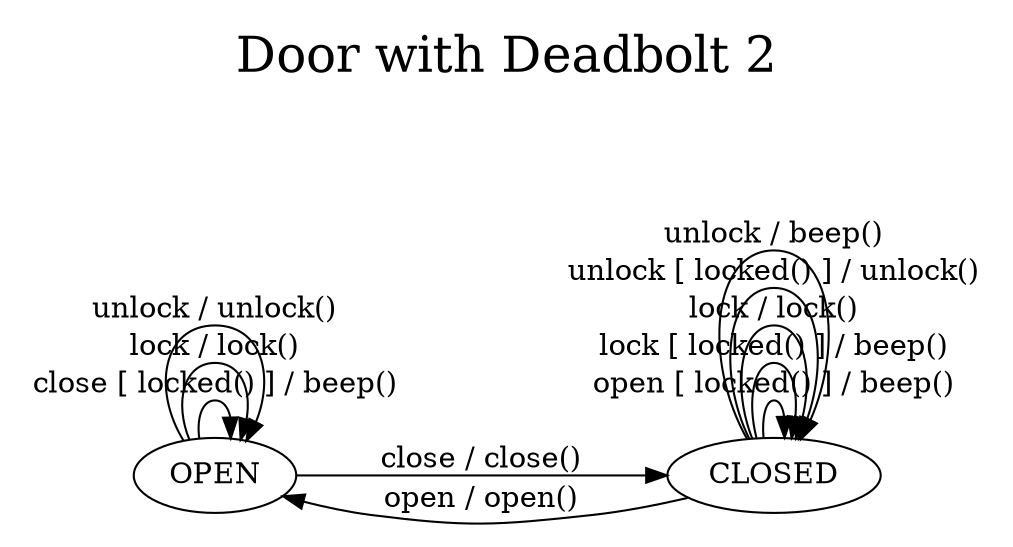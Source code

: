 digraph light_switch
{
    rankdir="LR"
    ranksep="1.0"
    margin="0.1"
    labelloc="t"
    label="Door with Deadbolt 2"
    fontsize="24"
    
    OPEN -> OPEN [ label=" close [ locked() ] / beep() " ]
    OPEN -> CLOSED [ label=" close / close() " ]

    CLOSED -> CLOSED [ label=" open [ locked() ] / beep() " ]
    CLOSED -> OPEN [ label=" open / open() " ]

    OPEN -> OPEN [ label=" lock / lock() " ]
    OPEN -> OPEN [ label=" unlock / unlock() " ]

    CLOSED -> CLOSED  [ label=" lock [ locked() ] / beep() " ]
    CLOSED -> CLOSED  [ label=" lock / lock() " ]
    CLOSED -> CLOSED  [ label=" unlock [ locked() ] / unlock() " ]
    CLOSED -> CLOSED  [ label=" unlock / beep() " ]

}
